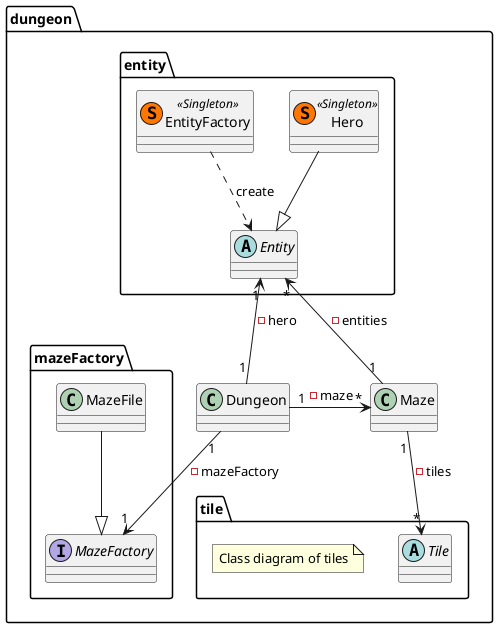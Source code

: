 @startuml

package dungeon{

    class Dungeon{

    }

    class Maze{


    }

    package tile{

        abstract Tile{

        }

        note "Class diagram of tiles" as N1

    }

    package entity{

        abstract Entity{

        }

        class Hero << (S,#FF7700) Singleton >>{

        }

        class EntityFactory << (S,#FF7700) Singleton >>{

        }

    }

    package mazeFactory{

        interface MazeFactory{

        }

        class MazeFile{

        }

    }

}

Dungeon "1" -left-> "*" Maze: -maze
Dungeon "1" --> "1" MazeFactory: -mazeFactory
Maze "1" --> "*" Tile: -tiles
Maze "1" -up-> "*" Entity: -entities

EntityFactory ..> Entity : create

Hero --|> Entity
Dungeon "1" --> "1" Entity : -hero

MazeFile --|> MazeFactory

@enduml